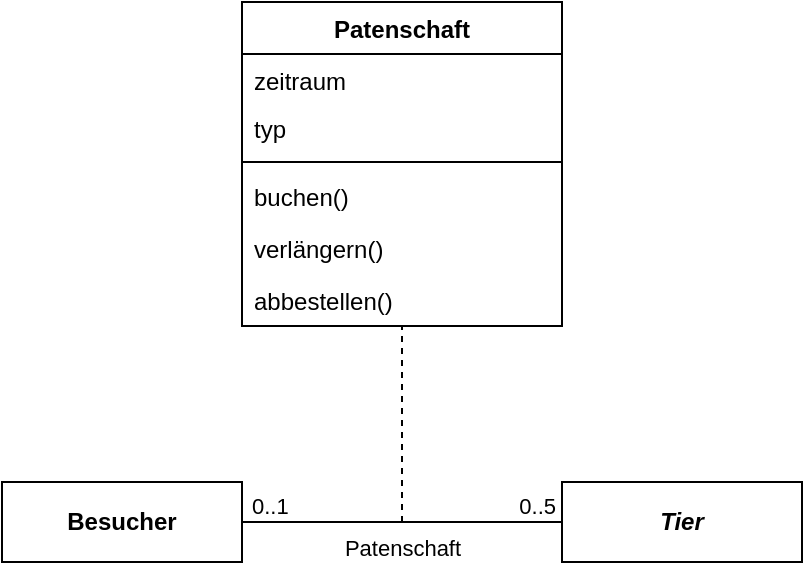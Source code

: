 <mxfile version="24.3.0" type="device">
  <diagram name="Seite-1" id="XjrOl5dTpOE3Hbalspzw">
    <mxGraphModel dx="350" dy="189" grid="1" gridSize="10" guides="1" tooltips="1" connect="1" arrows="1" fold="1" page="1" pageScale="1" pageWidth="827" pageHeight="1169" math="0" shadow="0">
      <root>
        <mxCell id="0" />
        <mxCell id="1" parent="0" />
        <mxCell id="hAxz9_hk0F_XmYK4yzdF-11" value="Patenschaft" style="swimlane;fontStyle=1;align=center;verticalAlign=top;childLayout=stackLayout;horizontal=1;startSize=26;horizontalStack=0;resizeParent=1;resizeParentMax=0;resizeLast=0;collapsible=1;marginBottom=0;whiteSpace=wrap;html=1;" parent="1" vertex="1">
          <mxGeometry x="200" y="40" width="160" height="162" as="geometry" />
        </mxCell>
        <mxCell id="hAxz9_hk0F_XmYK4yzdF-12" value="zeitraum" style="text;strokeColor=none;fillColor=none;align=left;verticalAlign=top;spacingLeft=4;spacingRight=4;overflow=hidden;rotatable=0;points=[[0,0.5],[1,0.5]];portConstraint=eastwest;whiteSpace=wrap;html=1;" parent="hAxz9_hk0F_XmYK4yzdF-11" vertex="1">
          <mxGeometry y="26" width="160" height="24" as="geometry" />
        </mxCell>
        <mxCell id="hAxz9_hk0F_XmYK4yzdF-15" value="typ" style="text;strokeColor=none;fillColor=none;align=left;verticalAlign=top;spacingLeft=4;spacingRight=4;overflow=hidden;rotatable=0;points=[[0,0.5],[1,0.5]];portConstraint=eastwest;whiteSpace=wrap;html=1;" parent="hAxz9_hk0F_XmYK4yzdF-11" vertex="1">
          <mxGeometry y="50" width="160" height="26" as="geometry" />
        </mxCell>
        <mxCell id="hAxz9_hk0F_XmYK4yzdF-13" value="" style="line;strokeWidth=1;fillColor=none;align=left;verticalAlign=middle;spacingTop=-1;spacingLeft=3;spacingRight=3;rotatable=0;labelPosition=right;points=[];portConstraint=eastwest;strokeColor=inherit;" parent="hAxz9_hk0F_XmYK4yzdF-11" vertex="1">
          <mxGeometry y="76" width="160" height="8" as="geometry" />
        </mxCell>
        <mxCell id="hAxz9_hk0F_XmYK4yzdF-14" value="buchen()" style="text;strokeColor=none;fillColor=none;align=left;verticalAlign=top;spacingLeft=4;spacingRight=4;overflow=hidden;rotatable=0;points=[[0,0.5],[1,0.5]];portConstraint=eastwest;whiteSpace=wrap;html=1;" parent="hAxz9_hk0F_XmYK4yzdF-11" vertex="1">
          <mxGeometry y="84" width="160" height="26" as="geometry" />
        </mxCell>
        <mxCell id="hAxz9_hk0F_XmYK4yzdF-17" value="verlängern()" style="text;strokeColor=none;fillColor=none;align=left;verticalAlign=top;spacingLeft=4;spacingRight=4;overflow=hidden;rotatable=0;points=[[0,0.5],[1,0.5]];portConstraint=eastwest;whiteSpace=wrap;html=1;" parent="hAxz9_hk0F_XmYK4yzdF-11" vertex="1">
          <mxGeometry y="110" width="160" height="26" as="geometry" />
        </mxCell>
        <mxCell id="hAxz9_hk0F_XmYK4yzdF-19" value="&lt;div&gt;abbestellen()&lt;/div&gt;" style="text;strokeColor=none;fillColor=none;align=left;verticalAlign=top;spacingLeft=4;spacingRight=4;overflow=hidden;rotatable=0;points=[[0,0.5],[1,0.5]];portConstraint=eastwest;whiteSpace=wrap;html=1;" parent="hAxz9_hk0F_XmYK4yzdF-11" vertex="1">
          <mxGeometry y="136" width="160" height="26" as="geometry" />
        </mxCell>
        <mxCell id="hAxz9_hk0F_XmYK4yzdF-20" value="Besucher" style="html=1;whiteSpace=wrap;fontStyle=1" parent="1" vertex="1">
          <mxGeometry x="80" y="280" width="120" height="40" as="geometry" />
        </mxCell>
        <mxCell id="hAxz9_hk0F_XmYK4yzdF-22" value="Tier" style="html=1;whiteSpace=wrap;fontStyle=3" parent="1" vertex="1">
          <mxGeometry x="360" y="280" width="120" height="40" as="geometry" />
        </mxCell>
        <mxCell id="hAxz9_hk0F_XmYK4yzdF-24" value="Patenschaft" style="endArrow=none;html=1;edgeStyle=orthogonalEdgeStyle;rounded=0;verticalAlign=top;labelBackgroundColor=none;" parent="1" source="hAxz9_hk0F_XmYK4yzdF-20" target="hAxz9_hk0F_XmYK4yzdF-22" edge="1">
          <mxGeometry relative="1" as="geometry">
            <mxPoint x="170" y="250" as="sourcePoint" />
            <mxPoint x="330" y="250" as="targetPoint" />
          </mxGeometry>
        </mxCell>
        <mxCell id="hAxz9_hk0F_XmYK4yzdF-25" value="0..1" style="edgeLabel;resizable=0;html=1;align=left;verticalAlign=bottom;spacingLeft=3;labelBackgroundColor=none;" parent="hAxz9_hk0F_XmYK4yzdF-24" connectable="0" vertex="1">
          <mxGeometry x="-1" relative="1" as="geometry" />
        </mxCell>
        <mxCell id="hAxz9_hk0F_XmYK4yzdF-26" value="0..5" style="edgeLabel;resizable=0;html=1;align=right;verticalAlign=bottom;spacingRight=3;labelBackgroundColor=none;" parent="hAxz9_hk0F_XmYK4yzdF-24" connectable="0" vertex="1">
          <mxGeometry x="1" relative="1" as="geometry" />
        </mxCell>
        <mxCell id="hAxz9_hk0F_XmYK4yzdF-27" value="" style="endArrow=none;dashed=1;html=1;rounded=0;" parent="1" target="hAxz9_hk0F_XmYK4yzdF-11" edge="1">
          <mxGeometry width="50" height="50" relative="1" as="geometry">
            <mxPoint x="280" y="300" as="sourcePoint" />
            <mxPoint x="660" y="340" as="targetPoint" />
          </mxGeometry>
        </mxCell>
      </root>
    </mxGraphModel>
  </diagram>
</mxfile>
